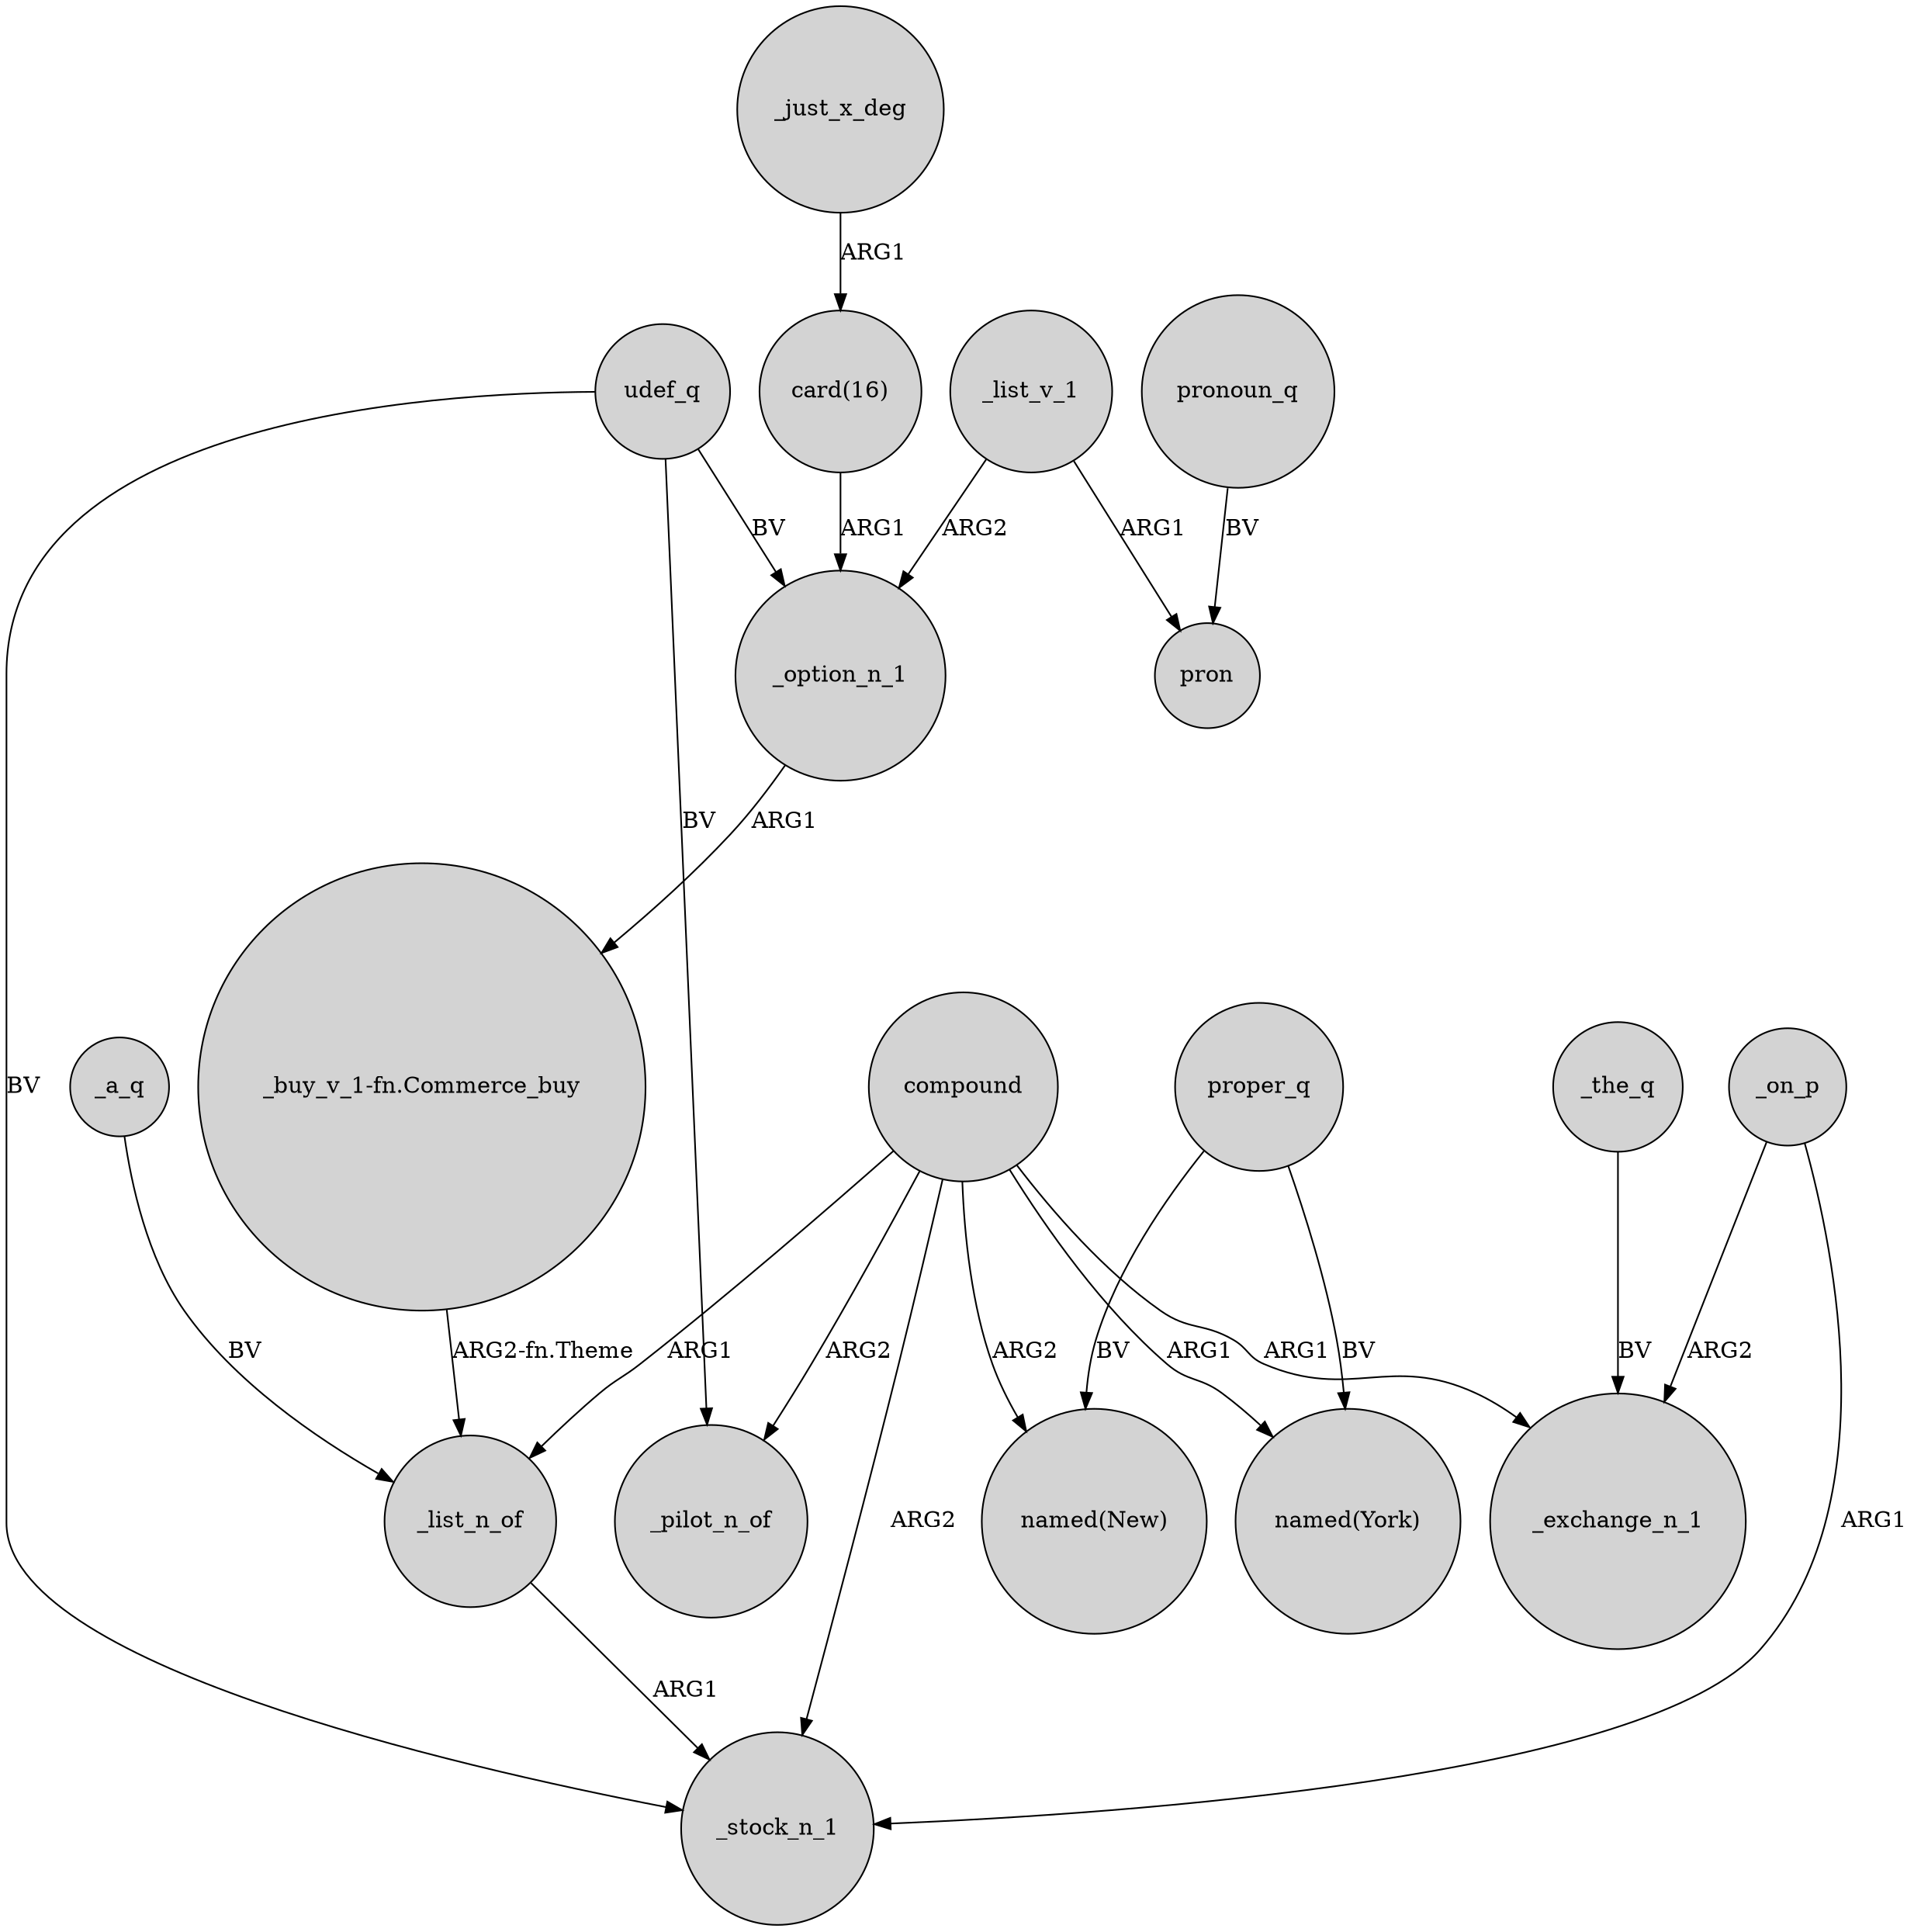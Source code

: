 digraph {
	node [shape=circle style=filled]
	_a_q -> _list_n_of [label=BV]
	compound -> "named(New)" [label=ARG2]
	"card(16)" -> _option_n_1 [label=ARG1]
	_just_x_deg -> "card(16)" [label=ARG1]
	_option_n_1 -> "_buy_v_1-fn.Commerce_buy" [label=ARG1]
	udef_q -> _option_n_1 [label=BV]
	proper_q -> "named(New)" [label=BV]
	compound -> _pilot_n_of [label=ARG2]
	_list_v_1 -> _option_n_1 [label=ARG2]
	_list_n_of -> _stock_n_1 [label=ARG1]
	_on_p -> _stock_n_1 [label=ARG1]
	compound -> _stock_n_1 [label=ARG2]
	pronoun_q -> pron [label=BV]
	_list_v_1 -> pron [label=ARG1]
	compound -> _list_n_of [label=ARG1]
	udef_q -> _stock_n_1 [label=BV]
	"_buy_v_1-fn.Commerce_buy" -> _list_n_of [label="ARG2-fn.Theme"]
	udef_q -> _pilot_n_of [label=BV]
	compound -> "named(York)" [label=ARG1]
	compound -> _exchange_n_1 [label=ARG1]
	_on_p -> _exchange_n_1 [label=ARG2]
	proper_q -> "named(York)" [label=BV]
	_the_q -> _exchange_n_1 [label=BV]
}
